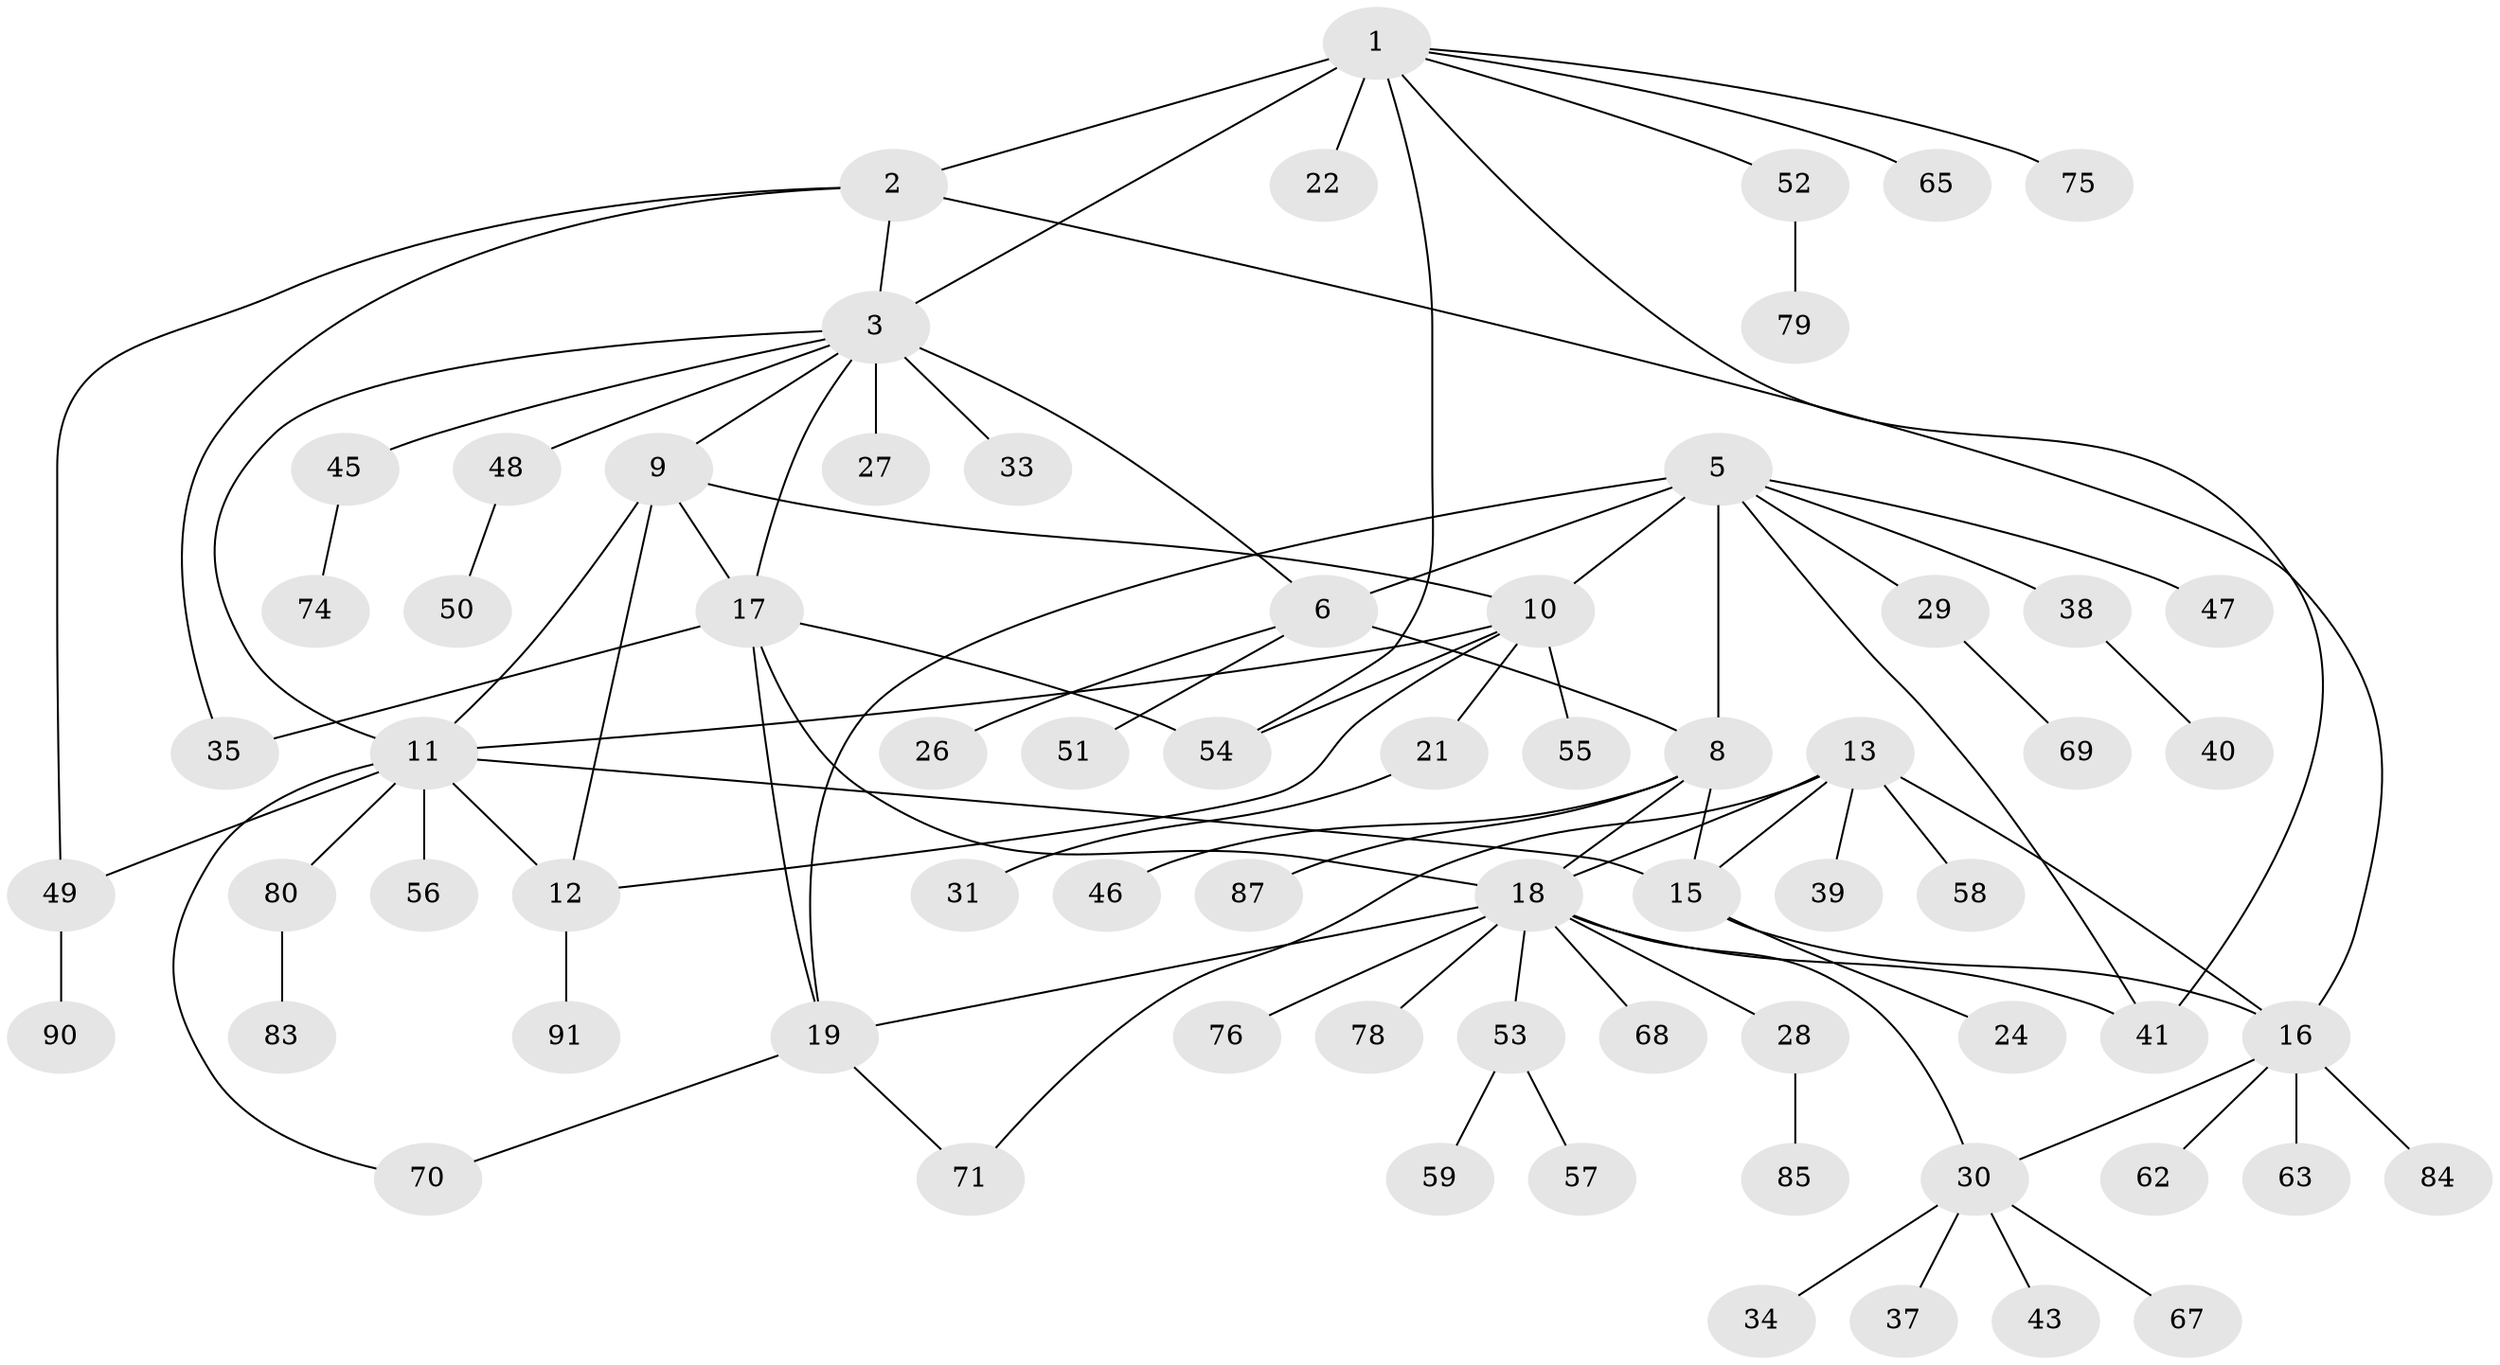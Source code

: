 // Generated by graph-tools (version 1.1) at 2025/52/02/27/25 19:52:22]
// undirected, 69 vertices, 92 edges
graph export_dot {
graph [start="1"]
  node [color=gray90,style=filled];
  1 [super="+4"];
  2;
  3 [super="+25"];
  5 [super="+23"];
  6 [super="+7"];
  8 [super="+89"];
  9;
  10 [super="+42"];
  11 [super="+60"];
  12 [super="+66"];
  13 [super="+14"];
  15 [super="+88"];
  16 [super="+32"];
  17 [super="+36"];
  18 [super="+44"];
  19 [super="+20"];
  21;
  22;
  24;
  26;
  27;
  28;
  29;
  30 [super="+73"];
  31;
  33;
  34;
  35;
  37;
  38 [super="+72"];
  39;
  40;
  41 [super="+92"];
  43;
  45;
  46;
  47;
  48 [super="+61"];
  49 [super="+81"];
  50;
  51;
  52 [super="+64"];
  53 [super="+86"];
  54 [super="+82"];
  55;
  56;
  57;
  58;
  59;
  62;
  63;
  65;
  67;
  68;
  69 [super="+77"];
  70;
  71;
  74;
  75;
  76;
  78;
  79;
  80;
  83;
  84;
  85;
  87;
  90;
  91;
  1 -- 2 [weight=2];
  1 -- 3 [weight=2];
  1 -- 52;
  1 -- 54;
  1 -- 65;
  1 -- 22;
  1 -- 75;
  1 -- 41;
  2 -- 3;
  2 -- 16;
  2 -- 35;
  2 -- 49;
  3 -- 9;
  3 -- 17;
  3 -- 33;
  3 -- 45;
  3 -- 48;
  3 -- 11;
  3 -- 27;
  3 -- 6;
  5 -- 6 [weight=2];
  5 -- 8;
  5 -- 10;
  5 -- 38;
  5 -- 41;
  5 -- 47;
  5 -- 19;
  5 -- 29;
  6 -- 8 [weight=2];
  6 -- 26;
  6 -- 51;
  8 -- 15;
  8 -- 46;
  8 -- 87;
  8 -- 18;
  9 -- 10;
  9 -- 11;
  9 -- 12;
  9 -- 17;
  10 -- 11;
  10 -- 12;
  10 -- 21;
  10 -- 54;
  10 -- 55;
  11 -- 12;
  11 -- 15;
  11 -- 49;
  11 -- 56;
  11 -- 70;
  11 -- 80;
  12 -- 91;
  13 -- 15 [weight=2];
  13 -- 16 [weight=2];
  13 -- 39;
  13 -- 58;
  13 -- 18;
  13 -- 71;
  15 -- 16;
  15 -- 24;
  16 -- 30;
  16 -- 63;
  16 -- 84;
  16 -- 62;
  17 -- 18;
  17 -- 19 [weight=2];
  17 -- 35;
  17 -- 54;
  18 -- 19 [weight=2];
  18 -- 28;
  18 -- 41;
  18 -- 53;
  18 -- 68;
  18 -- 76;
  18 -- 78;
  18 -- 30;
  19 -- 70;
  19 -- 71;
  21 -- 31;
  28 -- 85;
  29 -- 69;
  30 -- 34;
  30 -- 37;
  30 -- 43;
  30 -- 67;
  38 -- 40;
  45 -- 74;
  48 -- 50;
  49 -- 90;
  52 -- 79;
  53 -- 57;
  53 -- 59;
  80 -- 83;
}

